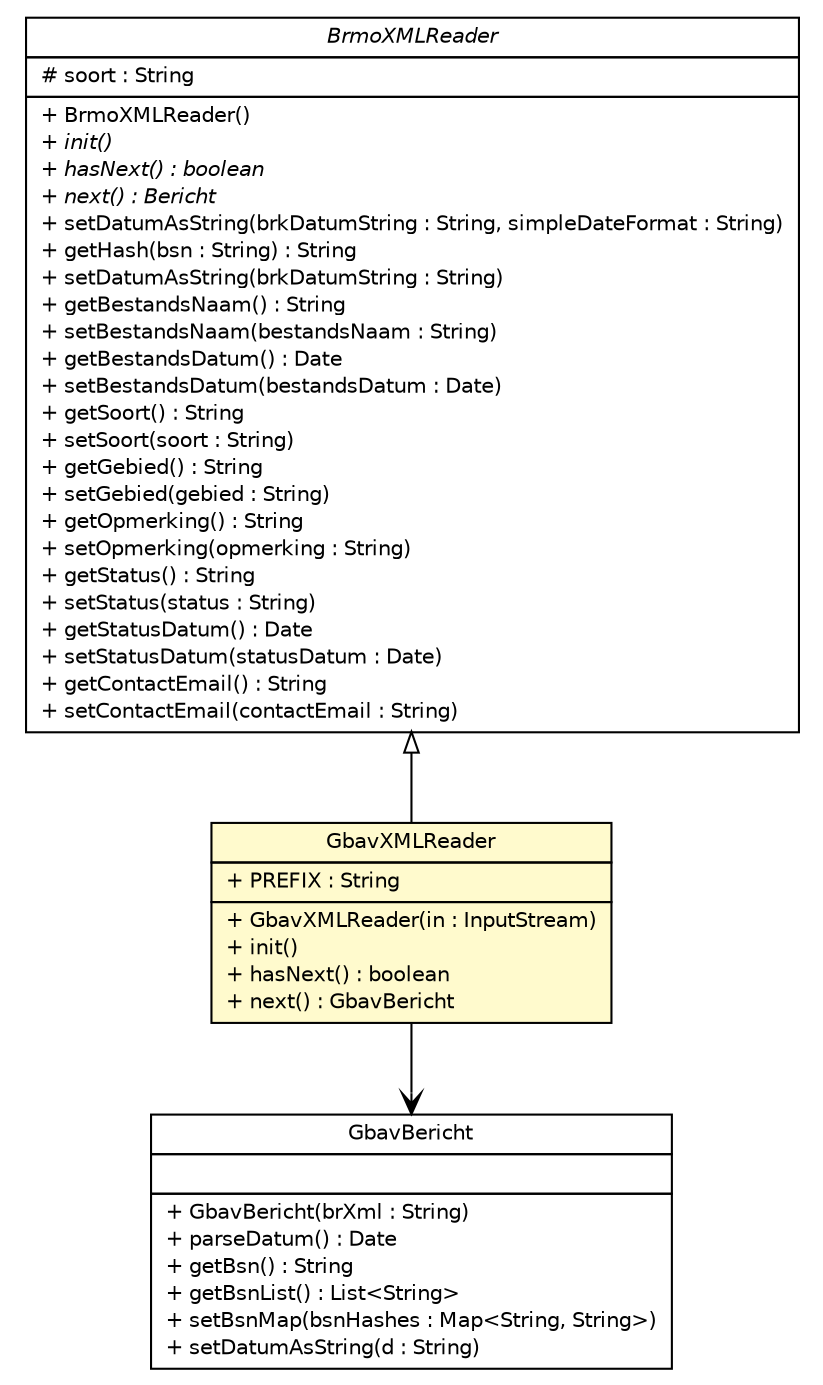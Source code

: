 #!/usr/local/bin/dot
#
# Class diagram 
# Generated by UMLGraph version R5_6-24-gf6e263 (http://www.umlgraph.org/)
#

digraph G {
	edge [fontname="Helvetica",fontsize=10,labelfontname="Helvetica",labelfontsize=10];
	node [fontname="Helvetica",fontsize=10,shape=plaintext];
	nodesep=0.25;
	ranksep=0.5;
	// nl.b3p.brmo.loader.xml.GbavXMLReader
	c1876 [label=<<table title="nl.b3p.brmo.loader.xml.GbavXMLReader" border="0" cellborder="1" cellspacing="0" cellpadding="2" port="p" bgcolor="lemonChiffon" href="./GbavXMLReader.html">
		<tr><td><table border="0" cellspacing="0" cellpadding="1">
<tr><td align="center" balign="center"> GbavXMLReader </td></tr>
		</table></td></tr>
		<tr><td><table border="0" cellspacing="0" cellpadding="1">
<tr><td align="left" balign="left"> + PREFIX : String </td></tr>
		</table></td></tr>
		<tr><td><table border="0" cellspacing="0" cellpadding="1">
<tr><td align="left" balign="left"> + GbavXMLReader(in : InputStream) </td></tr>
<tr><td align="left" balign="left"> + init() </td></tr>
<tr><td align="left" balign="left"> + hasNext() : boolean </td></tr>
<tr><td align="left" balign="left"> + next() : GbavBericht </td></tr>
		</table></td></tr>
		</table>>, URL="./GbavXMLReader.html", fontname="Helvetica", fontcolor="black", fontsize=10.0];
	// nl.b3p.brmo.loader.xml.BrmoXMLReader
	c1878 [label=<<table title="nl.b3p.brmo.loader.xml.BrmoXMLReader" border="0" cellborder="1" cellspacing="0" cellpadding="2" port="p" href="./BrmoXMLReader.html">
		<tr><td><table border="0" cellspacing="0" cellpadding="1">
<tr><td align="center" balign="center"><font face="Helvetica-Oblique"> BrmoXMLReader </font></td></tr>
		</table></td></tr>
		<tr><td><table border="0" cellspacing="0" cellpadding="1">
<tr><td align="left" balign="left"> # soort : String </td></tr>
		</table></td></tr>
		<tr><td><table border="0" cellspacing="0" cellpadding="1">
<tr><td align="left" balign="left"> + BrmoXMLReader() </td></tr>
<tr><td align="left" balign="left"><font face="Helvetica-Oblique" point-size="10.0"> + init() </font></td></tr>
<tr><td align="left" balign="left"><font face="Helvetica-Oblique" point-size="10.0"> + hasNext() : boolean </font></td></tr>
<tr><td align="left" balign="left"><font face="Helvetica-Oblique" point-size="10.0"> + next() : Bericht </font></td></tr>
<tr><td align="left" balign="left"> + setDatumAsString(brkDatumString : String, simpleDateFormat : String) </td></tr>
<tr><td align="left" balign="left"> + getHash(bsn : String) : String </td></tr>
<tr><td align="left" balign="left"> + setDatumAsString(brkDatumString : String) </td></tr>
<tr><td align="left" balign="left"> + getBestandsNaam() : String </td></tr>
<tr><td align="left" balign="left"> + setBestandsNaam(bestandsNaam : String) </td></tr>
<tr><td align="left" balign="left"> + getBestandsDatum() : Date </td></tr>
<tr><td align="left" balign="left"> + setBestandsDatum(bestandsDatum : Date) </td></tr>
<tr><td align="left" balign="left"> + getSoort() : String </td></tr>
<tr><td align="left" balign="left"> + setSoort(soort : String) </td></tr>
<tr><td align="left" balign="left"> + getGebied() : String </td></tr>
<tr><td align="left" balign="left"> + setGebied(gebied : String) </td></tr>
<tr><td align="left" balign="left"> + getOpmerking() : String </td></tr>
<tr><td align="left" balign="left"> + setOpmerking(opmerking : String) </td></tr>
<tr><td align="left" balign="left"> + getStatus() : String </td></tr>
<tr><td align="left" balign="left"> + setStatus(status : String) </td></tr>
<tr><td align="left" balign="left"> + getStatusDatum() : Date </td></tr>
<tr><td align="left" balign="left"> + setStatusDatum(statusDatum : Date) </td></tr>
<tr><td align="left" balign="left"> + getContactEmail() : String </td></tr>
<tr><td align="left" balign="left"> + setContactEmail(contactEmail : String) </td></tr>
		</table></td></tr>
		</table>>, URL="./BrmoXMLReader.html", fontname="Helvetica", fontcolor="black", fontsize=10.0];
	// nl.b3p.brmo.loader.entity.GbavBericht
	c1887 [label=<<table title="nl.b3p.brmo.loader.entity.GbavBericht" border="0" cellborder="1" cellspacing="0" cellpadding="2" port="p" href="../entity/GbavBericht.html">
		<tr><td><table border="0" cellspacing="0" cellpadding="1">
<tr><td align="center" balign="center"> GbavBericht </td></tr>
		</table></td></tr>
		<tr><td><table border="0" cellspacing="0" cellpadding="1">
<tr><td align="left" balign="left">  </td></tr>
		</table></td></tr>
		<tr><td><table border="0" cellspacing="0" cellpadding="1">
<tr><td align="left" balign="left"> + GbavBericht(brXml : String) </td></tr>
<tr><td align="left" balign="left"> + parseDatum() : Date </td></tr>
<tr><td align="left" balign="left"> + getBsn() : String </td></tr>
<tr><td align="left" balign="left"> + getBsnList() : List&lt;String&gt; </td></tr>
<tr><td align="left" balign="left"> + setBsnMap(bsnHashes : Map&lt;String, String&gt;) </td></tr>
<tr><td align="left" balign="left"> + setDatumAsString(d : String) </td></tr>
		</table></td></tr>
		</table>>, URL="../entity/GbavBericht.html", fontname="Helvetica", fontcolor="black", fontsize=10.0];
	//nl.b3p.brmo.loader.xml.GbavXMLReader extends nl.b3p.brmo.loader.xml.BrmoXMLReader
	c1878:p -> c1876:p [dir=back,arrowtail=empty];
	// nl.b3p.brmo.loader.xml.GbavXMLReader NAVASSOC nl.b3p.brmo.loader.entity.GbavBericht
	c1876:p -> c1887:p [taillabel="", label="", headlabel="", fontname="Helvetica", fontcolor="black", fontsize=10.0, color="black", arrowhead=open];
}

